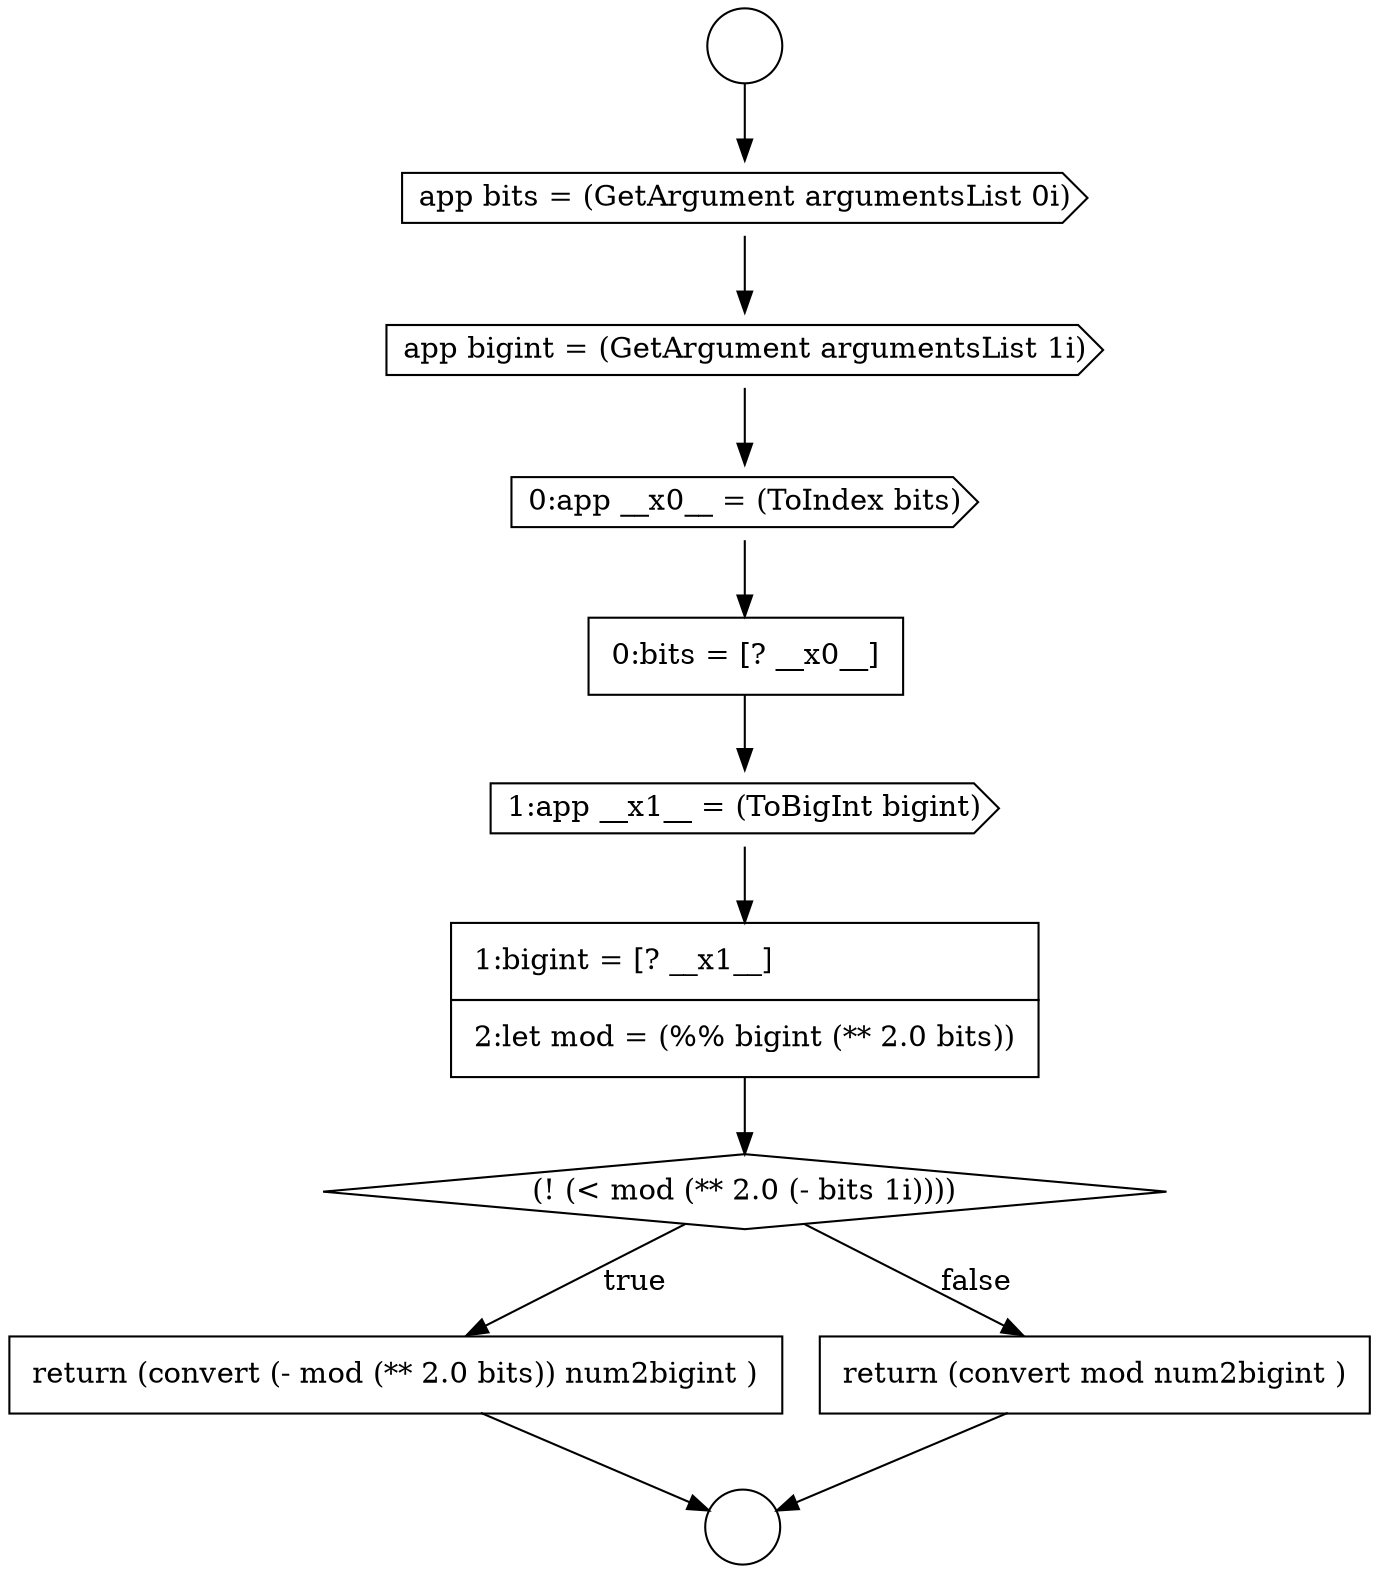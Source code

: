 digraph {
  node12686 [shape=none, margin=0, label=<<font color="black">
    <table border="0" cellborder="1" cellspacing="0" cellpadding="10">
      <tr><td align="left">return (convert (- mod (** 2.0 bits)) num2bigint )</td></tr>
    </table>
  </font>> color="black" fillcolor="white" style=filled]
  node12682 [shape=none, margin=0, label=<<font color="black">
    <table border="0" cellborder="1" cellspacing="0" cellpadding="10">
      <tr><td align="left">0:bits = [? __x0__]</td></tr>
    </table>
  </font>> color="black" fillcolor="white" style=filled]
  node12678 [shape=circle label=" " color="black" fillcolor="white" style=filled]
  node12687 [shape=none, margin=0, label=<<font color="black">
    <table border="0" cellborder="1" cellspacing="0" cellpadding="10">
      <tr><td align="left">return (convert mod num2bigint )</td></tr>
    </table>
  </font>> color="black" fillcolor="white" style=filled]
  node12677 [shape=circle label=" " color="black" fillcolor="white" style=filled]
  node12683 [shape=cds, label=<<font color="black">1:app __x1__ = (ToBigInt bigint)</font>> color="black" fillcolor="white" style=filled]
  node12680 [shape=cds, label=<<font color="black">app bigint = (GetArgument argumentsList 1i)</font>> color="black" fillcolor="white" style=filled]
  node12684 [shape=none, margin=0, label=<<font color="black">
    <table border="0" cellborder="1" cellspacing="0" cellpadding="10">
      <tr><td align="left">1:bigint = [? __x1__]</td></tr>
      <tr><td align="left">2:let mod = (%% bigint (** 2.0 bits))</td></tr>
    </table>
  </font>> color="black" fillcolor="white" style=filled]
  node12685 [shape=diamond, label=<<font color="black">(! (&lt; mod (** 2.0 (- bits 1i))))</font>> color="black" fillcolor="white" style=filled]
  node12681 [shape=cds, label=<<font color="black">0:app __x0__ = (ToIndex bits)</font>> color="black" fillcolor="white" style=filled]
  node12679 [shape=cds, label=<<font color="black">app bits = (GetArgument argumentsList 0i)</font>> color="black" fillcolor="white" style=filled]
  node12683 -> node12684 [ color="black"]
  node12679 -> node12680 [ color="black"]
  node12684 -> node12685 [ color="black"]
  node12687 -> node12678 [ color="black"]
  node12680 -> node12681 [ color="black"]
  node12685 -> node12686 [label=<<font color="black">true</font>> color="black"]
  node12685 -> node12687 [label=<<font color="black">false</font>> color="black"]
  node12682 -> node12683 [ color="black"]
  node12677 -> node12679 [ color="black"]
  node12686 -> node12678 [ color="black"]
  node12681 -> node12682 [ color="black"]
}
